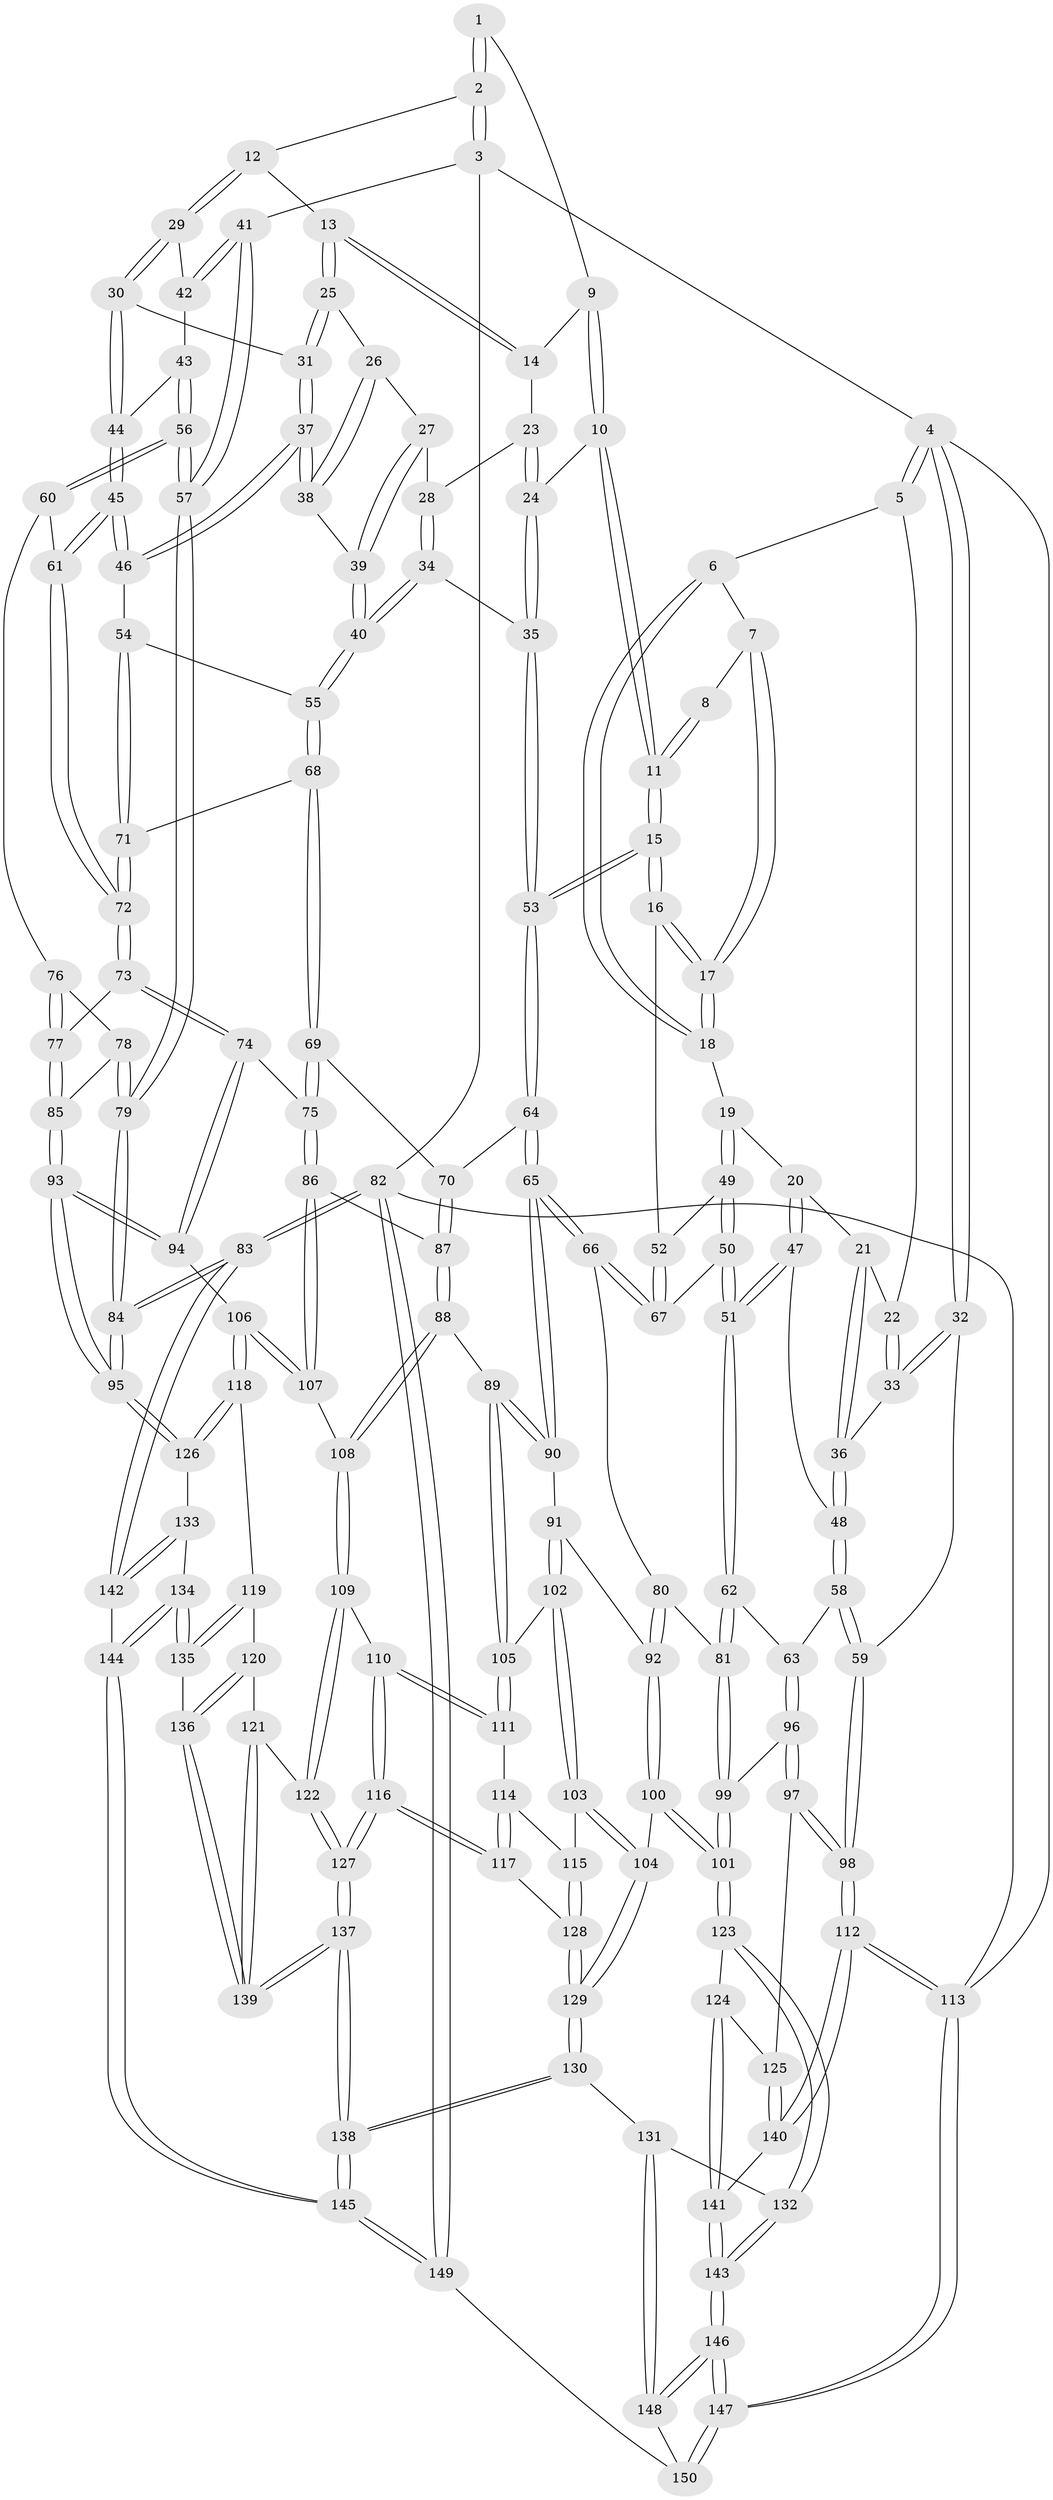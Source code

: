 // Generated by graph-tools (version 1.1) at 2025/27/03/09/25 03:27:17]
// undirected, 150 vertices, 372 edges
graph export_dot {
graph [start="1"]
  node [color=gray90,style=filled];
  1 [pos="+0.7502547809020998+0"];
  2 [pos="+1+0"];
  3 [pos="+1+0"];
  4 [pos="+0+0"];
  5 [pos="+0.29283084337137505+0"];
  6 [pos="+0.30710268056367135+0"];
  7 [pos="+0.30934339304110103+0"];
  8 [pos="+0.47130212770554336+0"];
  9 [pos="+0.7426223361263329+0"];
  10 [pos="+0.5622249308625098+0.11138033919921117"];
  11 [pos="+0.5371249840596282+0.10627499423686664"];
  12 [pos="+0.9348947352064415+0.02278269097357296"];
  13 [pos="+0.8658378851510747+0.07496705749067527"];
  14 [pos="+0.7429546040343105+0"];
  15 [pos="+0.4587675125473189+0.16655158228186778"];
  16 [pos="+0.43976327024858936+0.16430018600168497"];
  17 [pos="+0.43075478526517674+0.15591567770129902"];
  18 [pos="+0.3313262501685281+0.11609515083789752"];
  19 [pos="+0.27315725084180303+0.13723325782904514"];
  20 [pos="+0.253710118565635+0.1312680959673457"];
  21 [pos="+0.21759059433442066+0.0841568014684857"];
  22 [pos="+0.21763725041804516+0.07192198243045157"];
  23 [pos="+0.7413109531841136+0"];
  24 [pos="+0.5794719282157302+0.11775444626993198"];
  25 [pos="+0.8525519045455887+0.10681505900099132"];
  26 [pos="+0.821397273527053+0.11248832555118837"];
  27 [pos="+0.8040224959721629+0.11007151996716275"];
  28 [pos="+0.745463150351983+0.06390581157946562"];
  29 [pos="+0.9279471331066906+0.1350911327777162"];
  30 [pos="+0.9113583191210567+0.14013554847936743"];
  31 [pos="+0.8872427179592884+0.14101340133982074"];
  32 [pos="+0+0"];
  33 [pos="+0+0.021518270876748038"];
  34 [pos="+0.6673418224815675+0.17877840034353973"];
  35 [pos="+0.6668046659819167+0.1787819863683099"];
  36 [pos="+0.11117581745137083+0.14553551107938406"];
  37 [pos="+0.8533793806152951+0.20768249736365252"];
  38 [pos="+0.8344444557125145+0.19469644263250807"];
  39 [pos="+0.7797147602302698+0.18129110497556727"];
  40 [pos="+0.7127870476189162+0.21095377809636703"];
  41 [pos="+1+0"];
  42 [pos="+0.9333612218900319+0.13736609884793383"];
  43 [pos="+0.9800734833200875+0.20219970649175684"];
  44 [pos="+0.9176187757607795+0.22880448677279586"];
  45 [pos="+0.8794893719433801+0.25802300593433564"];
  46 [pos="+0.8632115215948597+0.2388819782941432"];
  47 [pos="+0.19187634195758116+0.21360750669773337"];
  48 [pos="+0.13526757493584202+0.20052232640777656"];
  49 [pos="+0.3121688975353729+0.2579544647791575"];
  50 [pos="+0.29015038112037284+0.297754605681316"];
  51 [pos="+0.26737851080328984+0.3093062534840638"];
  52 [pos="+0.3996393551159067+0.1994355702884458"];
  53 [pos="+0.5377883601057322+0.3581004084214451"];
  54 [pos="+0.8153028652605743+0.24225526422516055"];
  55 [pos="+0.7141839414896332+0.213729089896427"];
  56 [pos="+1+0.2318552928320687"];
  57 [pos="+1+0.21834008102228886"];
  58 [pos="+0.027868890478270084+0.37766040389363237"];
  59 [pos="+0+0.3698527935549825"];
  60 [pos="+0.9392234562483461+0.3126658320505249"];
  61 [pos="+0.883899823219971+0.30371283514146125"];
  62 [pos="+0.20524003051949838+0.4061256788721763"];
  63 [pos="+0.08146454210490647+0.3997687498581829"];
  64 [pos="+0.5376281212572755+0.36280602302463333"];
  65 [pos="+0.5078970151041513+0.3868685472356068"];
  66 [pos="+0.445853709636069+0.3701897536253486"];
  67 [pos="+0.409616010004058+0.34846864913994585"];
  68 [pos="+0.7372266327462178+0.3115525079458434"];
  69 [pos="+0.7371669359040176+0.3116314149006303"];
  70 [pos="+0.5581776412937126+0.3693424132737217"];
  71 [pos="+0.7483388289662325+0.31212271866392005"];
  72 [pos="+0.8601707053320942+0.33430234319658486"];
  73 [pos="+0.8597522443922241+0.4359763157510818"];
  74 [pos="+0.7924131405932653+0.47616493573572793"];
  75 [pos="+0.7421757084756867+0.47556174252796907"];
  76 [pos="+0.9668965318365225+0.3589860618291322"];
  77 [pos="+0.8924841475220504+0.44786781650865587"];
  78 [pos="+1+0.4092799712457818"];
  79 [pos="+1+0.4142788988673121"];
  80 [pos="+0.2942008621692637+0.4435773957201549"];
  81 [pos="+0.22637190370526838+0.43391041596338303"];
  82 [pos="+1+1"];
  83 [pos="+1+0.8418661781531281"];
  84 [pos="+1+0.6896263661681638"];
  85 [pos="+0.9105175399374875+0.457832620202731"];
  86 [pos="+0.7324561597338022+0.47960414338429436"];
  87 [pos="+0.6851687620942924+0.468582828280476"];
  88 [pos="+0.5987807454346535+0.5553456800262717"];
  89 [pos="+0.5908141476809143+0.5572926583665542"];
  90 [pos="+0.49552653912547256+0.42995195230772426"];
  91 [pos="+0.4756702470211021+0.45913096889509164"];
  92 [pos="+0.394865881539093+0.49840158371804116"];
  93 [pos="+0.9822558559517408+0.5984356198648619"];
  94 [pos="+0.8294705639113514+0.5563145768047496"];
  95 [pos="+1+0.6552237743938681"];
  96 [pos="+0.10242616405057986+0.5850438316811882"];
  97 [pos="+0.039784641116832685+0.6574351592931736"];
  98 [pos="+0+0.6329608400882034"];
  99 [pos="+0.24900751863134069+0.5913020076680281"];
  100 [pos="+0.3358997951025271+0.636479071453386"];
  101 [pos="+0.28331643701787196+0.6431377453073169"];
  102 [pos="+0.4841203304113082+0.5780539520177417"];
  103 [pos="+0.4177710882680679+0.6346960340531169"];
  104 [pos="+0.3437920809053883+0.6391314999156393"];
  105 [pos="+0.557437292920241+0.6085878473229099"];
  106 [pos="+0.8049134659058641+0.647565971478486"];
  107 [pos="+0.709041139579821+0.6109840077356575"];
  108 [pos="+0.6974522057865202+0.6191335194536639"];
  109 [pos="+0.6774124802818969+0.649775415179918"];
  110 [pos="+0.6026106127943269+0.6507568513511585"];
  111 [pos="+0.5574506305272439+0.6086404523691741"];
  112 [pos="+0+0.723934503999548"];
  113 [pos="+0+1"];
  114 [pos="+0.5375049179101736+0.6398186296660208"];
  115 [pos="+0.4722137207395747+0.6769311600022027"];
  116 [pos="+0.5757957990113818+0.7276839354464075"];
  117 [pos="+0.5413722619430732+0.7151962832971495"];
  118 [pos="+0.8212064803044863+0.6715637109434668"];
  119 [pos="+0.8048655513713512+0.7004860289793268"];
  120 [pos="+0.8045723369066596+0.7007353433537086"];
  121 [pos="+0.7722850076040348+0.7249080911368343"];
  122 [pos="+0.6808172944107129+0.6769807458521113"];
  123 [pos="+0.2507097593428652+0.7006439884895318"];
  124 [pos="+0.18040704447695366+0.7043920264784739"];
  125 [pos="+0.08123163977301127+0.6958173577047421"];
  126 [pos="+0.9762434698732665+0.6788770142191227"];
  127 [pos="+0.6384162478388261+0.8269346609233962"];
  128 [pos="+0.49111790325739635+0.7190618502117347"];
  129 [pos="+0.44434631589014345+0.8109315077783846"];
  130 [pos="+0.44445524086695254+0.8553706387965346"];
  131 [pos="+0.33750968081876076+0.8733665351742866"];
  132 [pos="+0.25936384723560796+0.7953743924982499"];
  133 [pos="+0.915000649044928+0.759194457937104"];
  134 [pos="+0.857003349739144+0.7953197595292916"];
  135 [pos="+0.8482437334667619+0.7852257124867947"];
  136 [pos="+0.8093628647044313+0.7753484819406758"];
  137 [pos="+0.6537310404570928+0.914134010305722"];
  138 [pos="+0.6476295970606896+0.9765252421694939"];
  139 [pos="+0.7401331740079733+0.7886031259202085"];
  140 [pos="+0.07885419576221384+0.7978965940267251"];
  141 [pos="+0.09818677828293641+0.8522467480407493"];
  142 [pos="+0.9300917047247592+0.8793955428161866"];
  143 [pos="+0.10554233077252528+0.8843880214020885"];
  144 [pos="+0.8023560593058742+0.9374223948644966"];
  145 [pos="+0.6819724652349264+1"];
  146 [pos="+0+1"];
  147 [pos="+0+1"];
  148 [pos="+0.33333373100750474+0.8828313505819355"];
  149 [pos="+0.6856556693225166+1"];
  150 [pos="+0.3950016096565596+1"];
  1 -- 2;
  1 -- 2;
  1 -- 9;
  2 -- 3;
  2 -- 3;
  2 -- 12;
  3 -- 4;
  3 -- 41;
  3 -- 82;
  4 -- 5;
  4 -- 5;
  4 -- 32;
  4 -- 32;
  4 -- 113;
  5 -- 6;
  5 -- 22;
  6 -- 7;
  6 -- 18;
  6 -- 18;
  7 -- 8;
  7 -- 17;
  7 -- 17;
  8 -- 11;
  8 -- 11;
  9 -- 10;
  9 -- 10;
  9 -- 14;
  10 -- 11;
  10 -- 11;
  10 -- 24;
  11 -- 15;
  11 -- 15;
  12 -- 13;
  12 -- 29;
  12 -- 29;
  13 -- 14;
  13 -- 14;
  13 -- 25;
  13 -- 25;
  14 -- 23;
  15 -- 16;
  15 -- 16;
  15 -- 53;
  15 -- 53;
  16 -- 17;
  16 -- 17;
  16 -- 52;
  17 -- 18;
  17 -- 18;
  18 -- 19;
  19 -- 20;
  19 -- 49;
  19 -- 49;
  20 -- 21;
  20 -- 47;
  20 -- 47;
  21 -- 22;
  21 -- 36;
  21 -- 36;
  22 -- 33;
  22 -- 33;
  23 -- 24;
  23 -- 24;
  23 -- 28;
  24 -- 35;
  24 -- 35;
  25 -- 26;
  25 -- 31;
  25 -- 31;
  26 -- 27;
  26 -- 38;
  26 -- 38;
  27 -- 28;
  27 -- 39;
  27 -- 39;
  28 -- 34;
  28 -- 34;
  29 -- 30;
  29 -- 30;
  29 -- 42;
  30 -- 31;
  30 -- 44;
  30 -- 44;
  31 -- 37;
  31 -- 37;
  32 -- 33;
  32 -- 33;
  32 -- 59;
  33 -- 36;
  34 -- 35;
  34 -- 40;
  34 -- 40;
  35 -- 53;
  35 -- 53;
  36 -- 48;
  36 -- 48;
  37 -- 38;
  37 -- 38;
  37 -- 46;
  37 -- 46;
  38 -- 39;
  39 -- 40;
  39 -- 40;
  40 -- 55;
  40 -- 55;
  41 -- 42;
  41 -- 42;
  41 -- 57;
  41 -- 57;
  42 -- 43;
  43 -- 44;
  43 -- 56;
  43 -- 56;
  44 -- 45;
  44 -- 45;
  45 -- 46;
  45 -- 46;
  45 -- 61;
  45 -- 61;
  46 -- 54;
  47 -- 48;
  47 -- 51;
  47 -- 51;
  48 -- 58;
  48 -- 58;
  49 -- 50;
  49 -- 50;
  49 -- 52;
  50 -- 51;
  50 -- 51;
  50 -- 67;
  51 -- 62;
  51 -- 62;
  52 -- 67;
  52 -- 67;
  53 -- 64;
  53 -- 64;
  54 -- 55;
  54 -- 71;
  54 -- 71;
  55 -- 68;
  55 -- 68;
  56 -- 57;
  56 -- 57;
  56 -- 60;
  56 -- 60;
  57 -- 79;
  57 -- 79;
  58 -- 59;
  58 -- 59;
  58 -- 63;
  59 -- 98;
  59 -- 98;
  60 -- 61;
  60 -- 76;
  61 -- 72;
  61 -- 72;
  62 -- 63;
  62 -- 81;
  62 -- 81;
  63 -- 96;
  63 -- 96;
  64 -- 65;
  64 -- 65;
  64 -- 70;
  65 -- 66;
  65 -- 66;
  65 -- 90;
  65 -- 90;
  66 -- 67;
  66 -- 67;
  66 -- 80;
  68 -- 69;
  68 -- 69;
  68 -- 71;
  69 -- 70;
  69 -- 75;
  69 -- 75;
  70 -- 87;
  70 -- 87;
  71 -- 72;
  71 -- 72;
  72 -- 73;
  72 -- 73;
  73 -- 74;
  73 -- 74;
  73 -- 77;
  74 -- 75;
  74 -- 94;
  74 -- 94;
  75 -- 86;
  75 -- 86;
  76 -- 77;
  76 -- 77;
  76 -- 78;
  77 -- 85;
  77 -- 85;
  78 -- 79;
  78 -- 79;
  78 -- 85;
  79 -- 84;
  79 -- 84;
  80 -- 81;
  80 -- 92;
  80 -- 92;
  81 -- 99;
  81 -- 99;
  82 -- 83;
  82 -- 83;
  82 -- 149;
  82 -- 149;
  82 -- 113;
  83 -- 84;
  83 -- 84;
  83 -- 142;
  83 -- 142;
  84 -- 95;
  84 -- 95;
  85 -- 93;
  85 -- 93;
  86 -- 87;
  86 -- 107;
  86 -- 107;
  87 -- 88;
  87 -- 88;
  88 -- 89;
  88 -- 108;
  88 -- 108;
  89 -- 90;
  89 -- 90;
  89 -- 105;
  89 -- 105;
  90 -- 91;
  91 -- 92;
  91 -- 102;
  91 -- 102;
  92 -- 100;
  92 -- 100;
  93 -- 94;
  93 -- 94;
  93 -- 95;
  93 -- 95;
  94 -- 106;
  95 -- 126;
  95 -- 126;
  96 -- 97;
  96 -- 97;
  96 -- 99;
  97 -- 98;
  97 -- 98;
  97 -- 125;
  98 -- 112;
  98 -- 112;
  99 -- 101;
  99 -- 101;
  100 -- 101;
  100 -- 101;
  100 -- 104;
  101 -- 123;
  101 -- 123;
  102 -- 103;
  102 -- 103;
  102 -- 105;
  103 -- 104;
  103 -- 104;
  103 -- 115;
  104 -- 129;
  104 -- 129;
  105 -- 111;
  105 -- 111;
  106 -- 107;
  106 -- 107;
  106 -- 118;
  106 -- 118;
  107 -- 108;
  108 -- 109;
  108 -- 109;
  109 -- 110;
  109 -- 122;
  109 -- 122;
  110 -- 111;
  110 -- 111;
  110 -- 116;
  110 -- 116;
  111 -- 114;
  112 -- 113;
  112 -- 113;
  112 -- 140;
  112 -- 140;
  113 -- 147;
  113 -- 147;
  114 -- 115;
  114 -- 117;
  114 -- 117;
  115 -- 128;
  115 -- 128;
  116 -- 117;
  116 -- 117;
  116 -- 127;
  116 -- 127;
  117 -- 128;
  118 -- 119;
  118 -- 126;
  118 -- 126;
  119 -- 120;
  119 -- 135;
  119 -- 135;
  120 -- 121;
  120 -- 136;
  120 -- 136;
  121 -- 122;
  121 -- 139;
  121 -- 139;
  122 -- 127;
  122 -- 127;
  123 -- 124;
  123 -- 132;
  123 -- 132;
  124 -- 125;
  124 -- 141;
  124 -- 141;
  125 -- 140;
  125 -- 140;
  126 -- 133;
  127 -- 137;
  127 -- 137;
  128 -- 129;
  128 -- 129;
  129 -- 130;
  129 -- 130;
  130 -- 131;
  130 -- 138;
  130 -- 138;
  131 -- 132;
  131 -- 148;
  131 -- 148;
  132 -- 143;
  132 -- 143;
  133 -- 134;
  133 -- 142;
  133 -- 142;
  134 -- 135;
  134 -- 135;
  134 -- 144;
  134 -- 144;
  135 -- 136;
  136 -- 139;
  136 -- 139;
  137 -- 138;
  137 -- 138;
  137 -- 139;
  137 -- 139;
  138 -- 145;
  138 -- 145;
  140 -- 141;
  141 -- 143;
  141 -- 143;
  142 -- 144;
  143 -- 146;
  143 -- 146;
  144 -- 145;
  144 -- 145;
  145 -- 149;
  145 -- 149;
  146 -- 147;
  146 -- 147;
  146 -- 148;
  146 -- 148;
  147 -- 150;
  147 -- 150;
  148 -- 150;
  149 -- 150;
}
